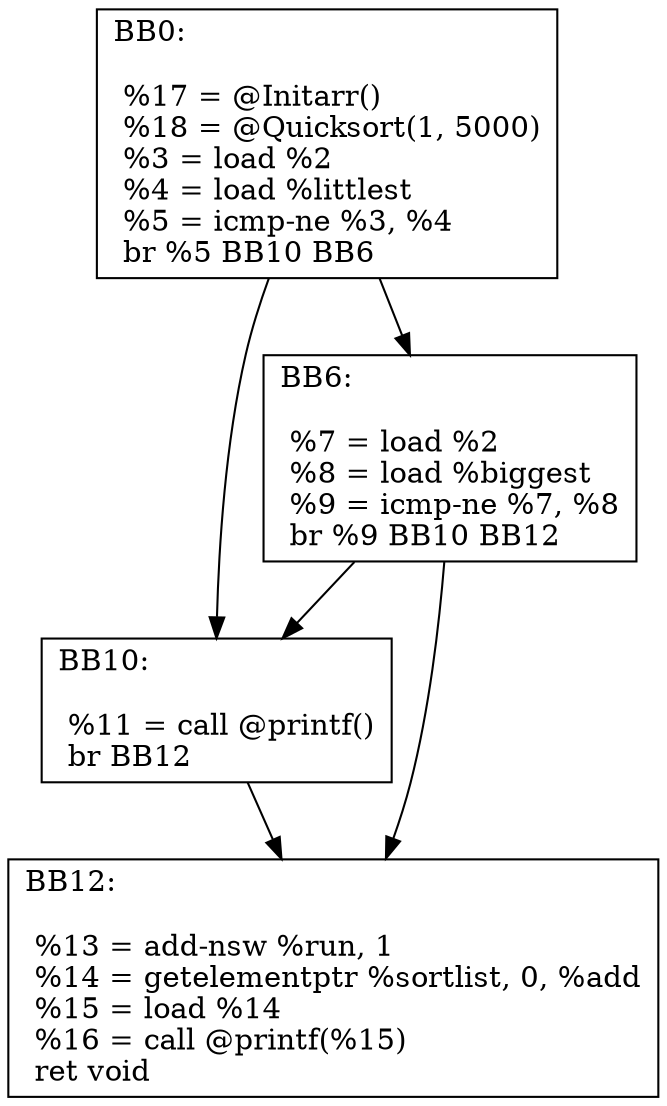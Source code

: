 digraph "CFG for 'Quick' function" {
	AA0 [shape=record, label="{BB0:\l\l  %17 = @Initarr()\l %18 = @Quicksort(1, 5000)\l %3 = load %2\l %4 = load %littlest\l %5 = icmp-ne %3,  %4\l br %5 BB10 BB6\l}"];
	AA0 -> AA10
	AA0 -> AA6
	AA6 [shape=record, label="{BB6:\l\l  %7 = load %2\l %8 = load %biggest\l %9 = icmp-ne %7,  %8\l br %9 BB10 BB12\l}"];
	AA6 -> AA10
	AA6 -> AA12
	AA10 [shape=record, label="{BB10:\l\l  %11 = call @printf()\l br  BB12\l}"];
	AA10 -> AA12
	AA12 [shape=record, label="{BB12:\l\l  %13 = add-nsw %run,  1\l %14 = getelementptr %sortlist,  0,  %add\l %15 = load %14\l %16 = call @printf(%15)\l ret void\l}"];
}
